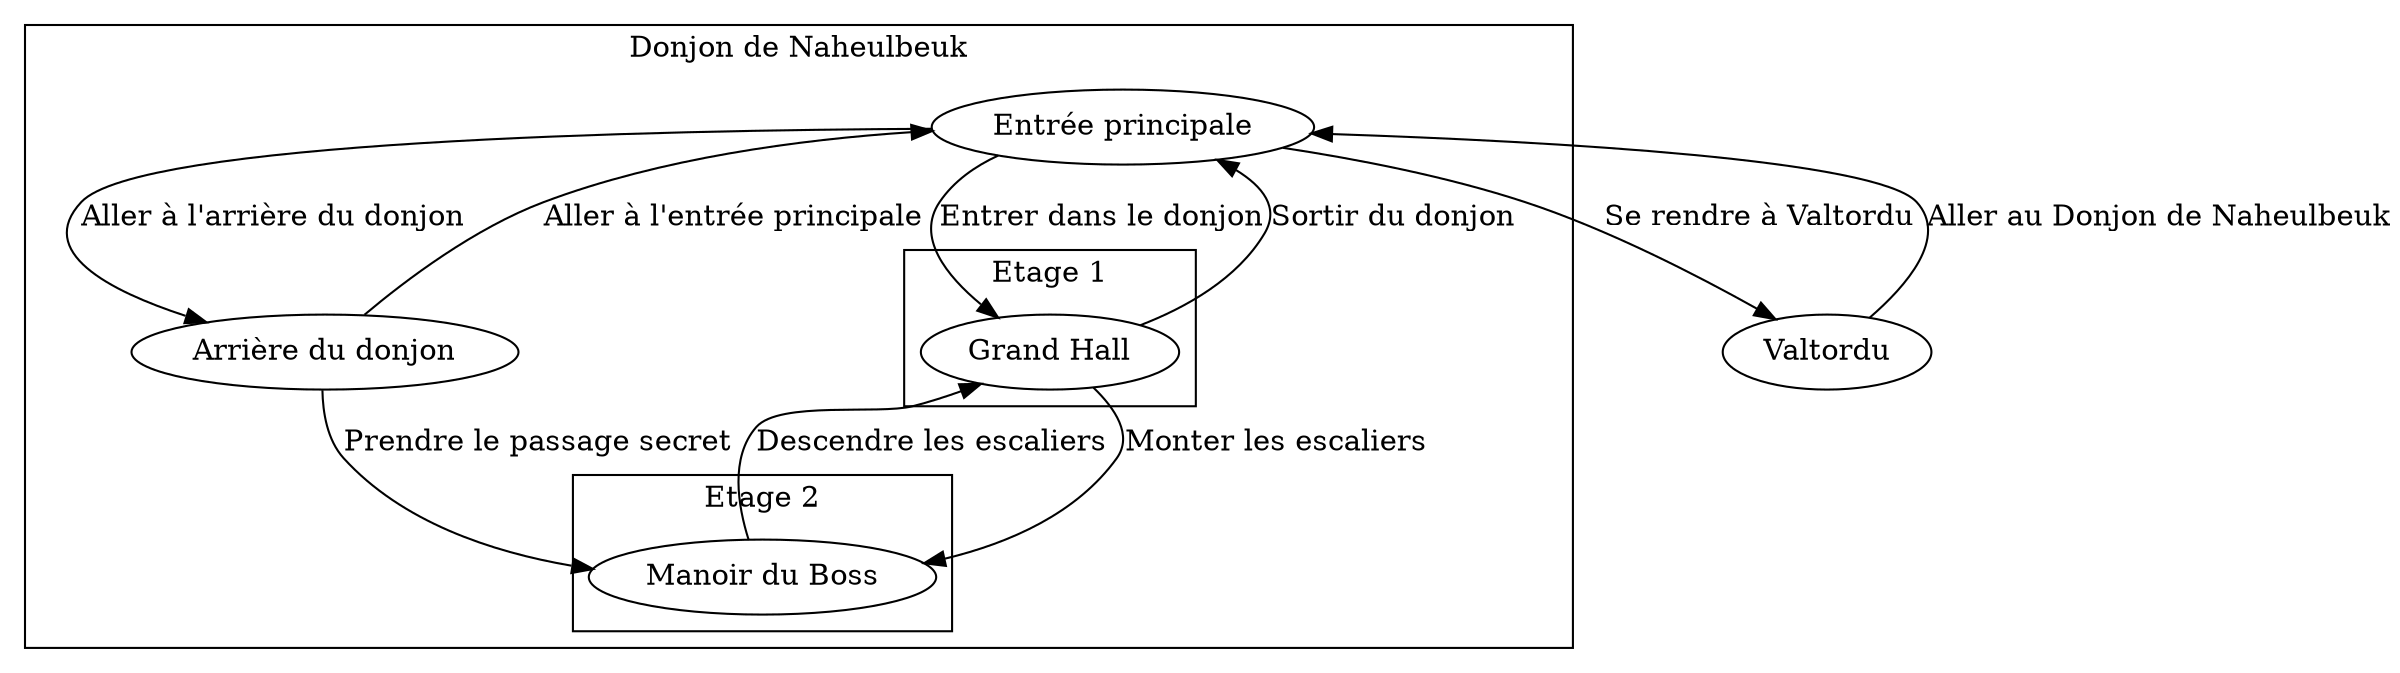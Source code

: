 digraph {
	subgraph cluster_1{
		label = "Donjon de Naheulbeuk";
		PLACE_2 [ label = "Entrée principale" ];
		PLACE_3 [ label = "Arrière du donjon" ];
		subgraph cluster_7{
			label = "Etage 1";
			PLACE_4 [ label = "Grand Hall" ];
		}
		subgraph cluster_8{
			label = "Etage 2";
			PLACE_5 [ label = "Manoir du Boss" ];
		}
	}
	PLACE_6 [ label = "Valtordu" ];


	PLACE_2 -> PLACE_6 [ label = "Se rendre à Valtordu" ];
	PLACE_6 -> PLACE_2 [ label = "Aller au Donjon de Naheulbeuk" ];
	PLACE_2 -> PLACE_3 [ label = "Aller à l'arrière du donjon" ];
	PLACE_3 -> PLACE_2 [ label = "Aller à l'entrée principale" ];
	PLACE_2 -> PLACE_4 [ label = "Entrer dans le donjon" ];
	PLACE_4 -> PLACE_2 [ label = "Sortir du donjon" ];
	PLACE_4 -> PLACE_5 [ label = "Monter les escaliers" ];
	PLACE_5 -> PLACE_4 [ label = "Descendre les escaliers" ];
	PLACE_3 -> PLACE_5 [ label = "Prendre le passage secret" ];
}
